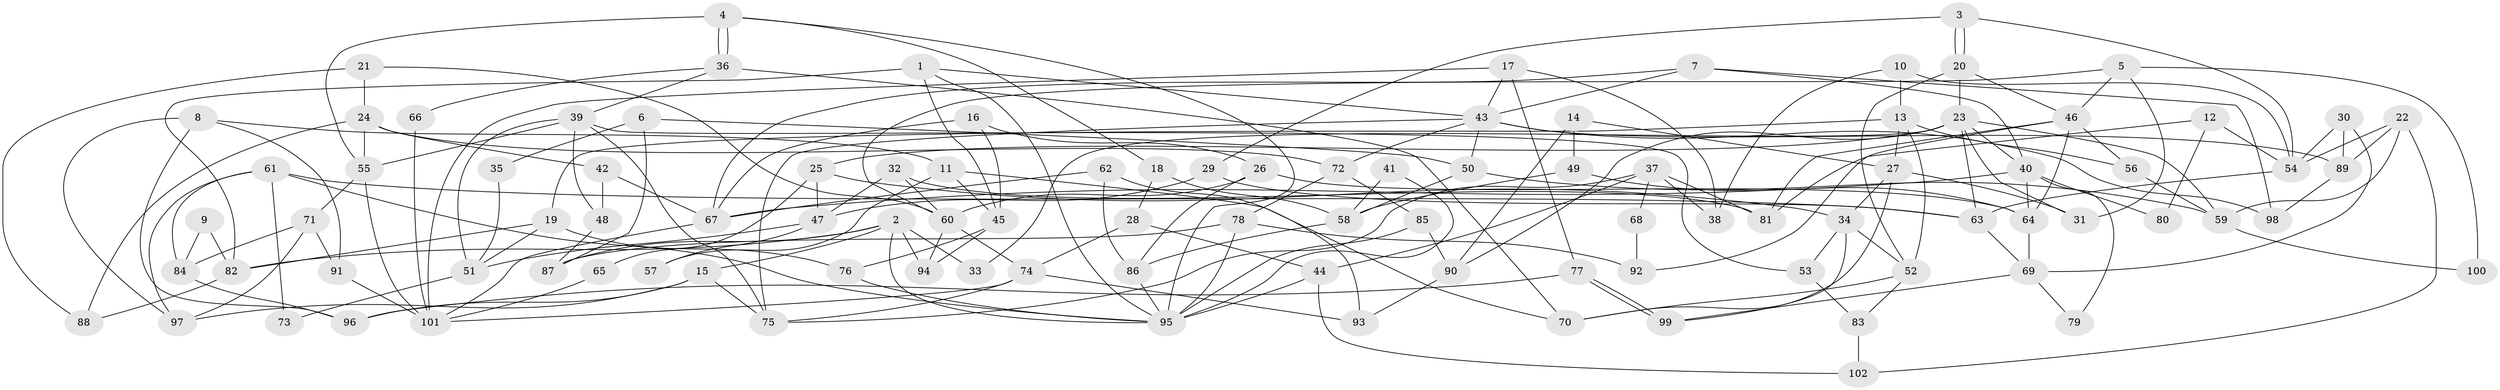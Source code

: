 // coarse degree distribution, {4: 0.21212121212121213, 8: 0.09090909090909091, 5: 0.21212121212121213, 3: 0.18181818181818182, 2: 0.09090909090909091, 7: 0.06060606060606061, 11: 0.015151515151515152, 6: 0.09090909090909091, 9: 0.015151515151515152, 12: 0.015151515151515152, 10: 0.015151515151515152}
// Generated by graph-tools (version 1.1) at 2025/52/02/27/25 19:52:09]
// undirected, 102 vertices, 204 edges
graph export_dot {
graph [start="1"]
  node [color=gray90,style=filled];
  1;
  2;
  3;
  4;
  5;
  6;
  7;
  8;
  9;
  10;
  11;
  12;
  13;
  14;
  15;
  16;
  17;
  18;
  19;
  20;
  21;
  22;
  23;
  24;
  25;
  26;
  27;
  28;
  29;
  30;
  31;
  32;
  33;
  34;
  35;
  36;
  37;
  38;
  39;
  40;
  41;
  42;
  43;
  44;
  45;
  46;
  47;
  48;
  49;
  50;
  51;
  52;
  53;
  54;
  55;
  56;
  57;
  58;
  59;
  60;
  61;
  62;
  63;
  64;
  65;
  66;
  67;
  68;
  69;
  70;
  71;
  72;
  73;
  74;
  75;
  76;
  77;
  78;
  79;
  80;
  81;
  82;
  83;
  84;
  85;
  86;
  87;
  88;
  89;
  90;
  91;
  92;
  93;
  94;
  95;
  96;
  97;
  98;
  99;
  100;
  101;
  102;
  1 -- 95;
  1 -- 45;
  1 -- 43;
  1 -- 82;
  2 -- 82;
  2 -- 15;
  2 -- 33;
  2 -- 87;
  2 -- 94;
  2 -- 95;
  3 -- 20;
  3 -- 20;
  3 -- 54;
  3 -- 29;
  4 -- 95;
  4 -- 36;
  4 -- 36;
  4 -- 18;
  4 -- 55;
  5 -- 31;
  5 -- 46;
  5 -- 60;
  5 -- 100;
  6 -- 87;
  6 -- 50;
  6 -- 35;
  7 -- 98;
  7 -- 43;
  7 -- 40;
  7 -- 67;
  8 -- 11;
  8 -- 96;
  8 -- 91;
  8 -- 97;
  9 -- 82;
  9 -- 84;
  10 -- 54;
  10 -- 38;
  10 -- 13;
  11 -- 45;
  11 -- 70;
  11 -- 57;
  12 -- 81;
  12 -- 54;
  12 -- 80;
  13 -- 56;
  13 -- 19;
  13 -- 27;
  13 -- 52;
  14 -- 27;
  14 -- 90;
  14 -- 49;
  15 -- 75;
  15 -- 97;
  15 -- 96;
  16 -- 67;
  16 -- 26;
  16 -- 45;
  17 -- 77;
  17 -- 101;
  17 -- 38;
  17 -- 43;
  18 -- 58;
  18 -- 28;
  19 -- 76;
  19 -- 51;
  19 -- 82;
  20 -- 52;
  20 -- 23;
  20 -- 46;
  21 -- 88;
  21 -- 24;
  21 -- 60;
  22 -- 59;
  22 -- 89;
  22 -- 54;
  22 -- 102;
  23 -- 25;
  23 -- 31;
  23 -- 33;
  23 -- 40;
  23 -- 59;
  23 -- 63;
  23 -- 90;
  24 -- 42;
  24 -- 55;
  24 -- 72;
  24 -- 88;
  25 -- 47;
  25 -- 34;
  25 -- 65;
  26 -- 64;
  26 -- 60;
  26 -- 86;
  27 -- 34;
  27 -- 31;
  27 -- 70;
  28 -- 44;
  28 -- 74;
  29 -- 63;
  29 -- 47;
  30 -- 54;
  30 -- 69;
  30 -- 89;
  32 -- 47;
  32 -- 60;
  32 -- 81;
  34 -- 52;
  34 -- 99;
  34 -- 53;
  35 -- 51;
  36 -- 39;
  36 -- 66;
  36 -- 70;
  37 -- 44;
  37 -- 75;
  37 -- 38;
  37 -- 68;
  37 -- 81;
  39 -- 75;
  39 -- 55;
  39 -- 48;
  39 -- 51;
  39 -- 53;
  40 -- 64;
  40 -- 67;
  40 -- 79;
  40 -- 80;
  41 -- 95;
  41 -- 58;
  42 -- 67;
  42 -- 48;
  43 -- 50;
  43 -- 72;
  43 -- 75;
  43 -- 89;
  43 -- 98;
  44 -- 102;
  44 -- 95;
  45 -- 94;
  45 -- 76;
  46 -- 81;
  46 -- 56;
  46 -- 64;
  46 -- 92;
  47 -- 51;
  47 -- 57;
  48 -- 87;
  49 -- 64;
  49 -- 58;
  50 -- 58;
  50 -- 59;
  51 -- 73;
  52 -- 70;
  52 -- 83;
  53 -- 83;
  54 -- 63;
  55 -- 101;
  55 -- 71;
  56 -- 59;
  58 -- 86;
  59 -- 100;
  60 -- 74;
  60 -- 94;
  61 -- 95;
  61 -- 97;
  61 -- 63;
  61 -- 73;
  61 -- 84;
  62 -- 93;
  62 -- 67;
  62 -- 86;
  63 -- 69;
  64 -- 69;
  65 -- 101;
  66 -- 101;
  67 -- 101;
  68 -- 92;
  69 -- 79;
  69 -- 99;
  71 -- 91;
  71 -- 84;
  71 -- 97;
  72 -- 78;
  72 -- 85;
  74 -- 75;
  74 -- 93;
  74 -- 101;
  76 -- 95;
  77 -- 99;
  77 -- 99;
  77 -- 96;
  78 -- 95;
  78 -- 87;
  78 -- 92;
  82 -- 88;
  83 -- 102;
  84 -- 96;
  85 -- 95;
  85 -- 90;
  86 -- 95;
  89 -- 98;
  90 -- 93;
  91 -- 101;
}
